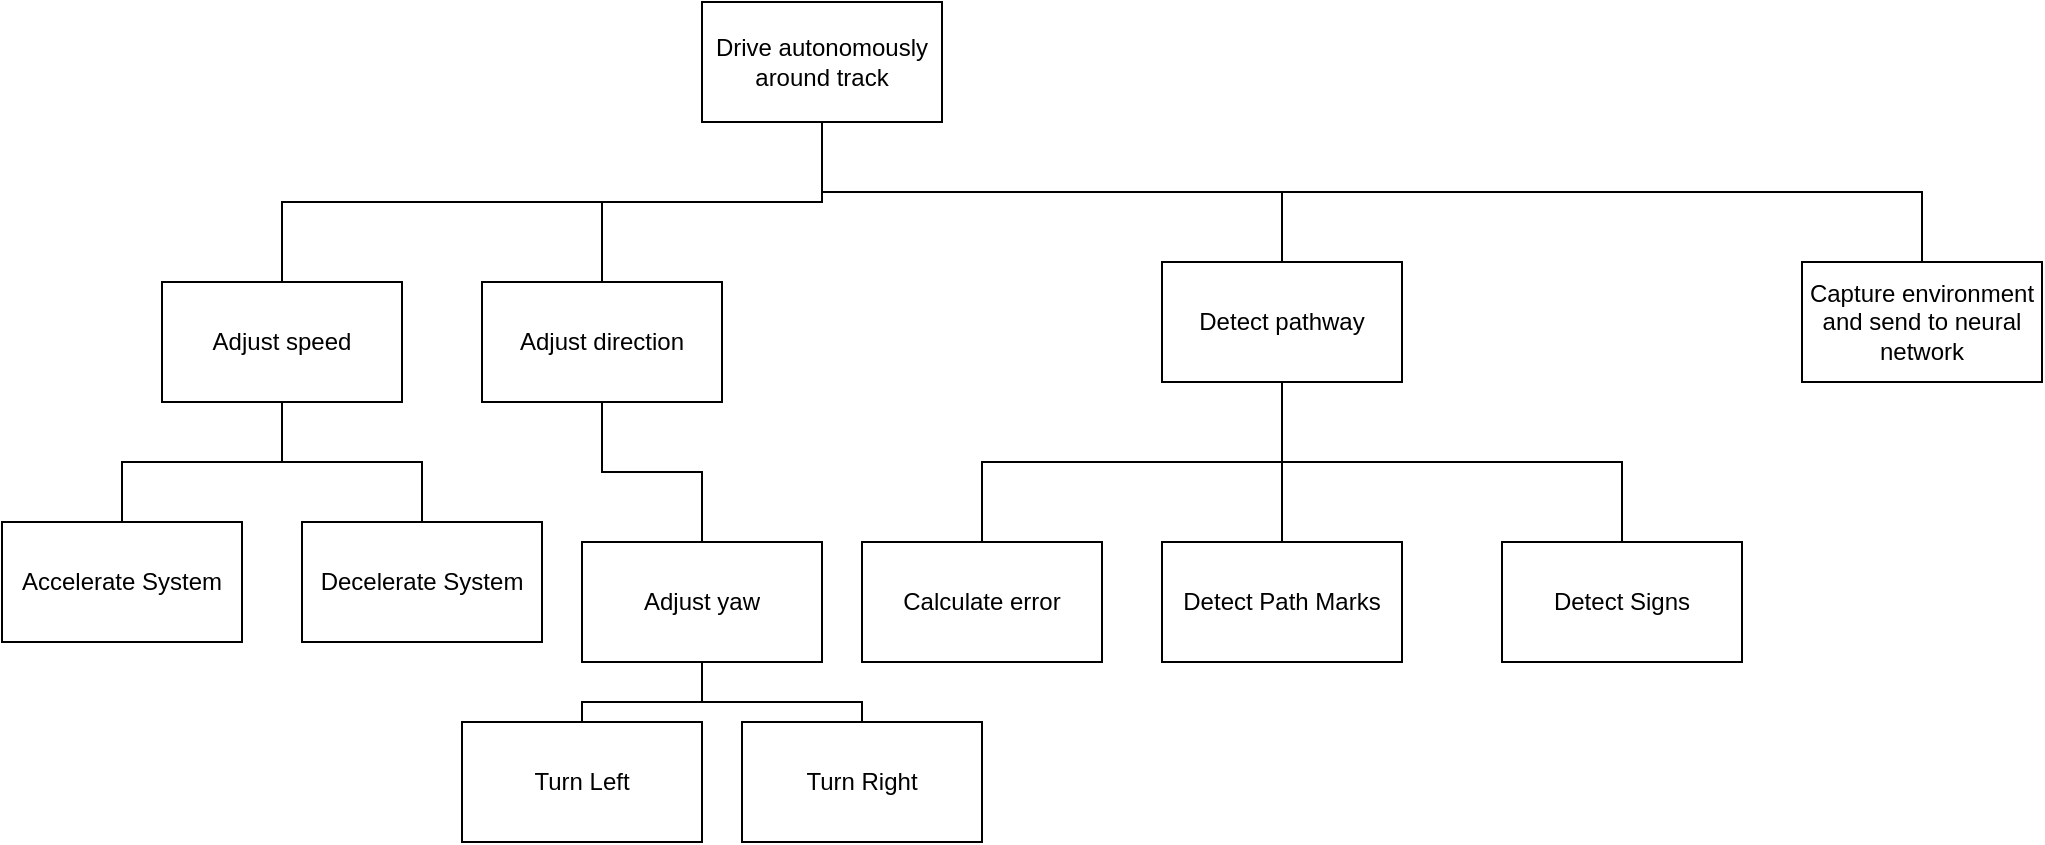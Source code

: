 <mxfile version="24.5.2" type="onedrive" pages="2">
  <diagram name="Page-1" id="yOjazoSfogfrIIz3KezM">
    <mxGraphModel grid="1" page="1" gridSize="10" guides="1" tooltips="1" connect="1" arrows="1" fold="1" pageScale="1" pageWidth="850" pageHeight="1100" math="0" shadow="0">
      <root>
        <mxCell id="0" />
        <mxCell id="1" parent="0" />
        <mxCell id="RYbtOqw0rct6TqHiUtXF-2" style="edgeStyle=orthogonalEdgeStyle;rounded=0;orthogonalLoop=1;jettySize=auto;html=1;endArrow=none;endFill=0;entryX=0.5;entryY=0;entryDx=0;entryDy=0;exitX=0.5;exitY=1;exitDx=0;exitDy=0;" edge="1" parent="1" source="RYbtOqw0rct6TqHiUtXF-1" target="RYbtOqw0rct6TqHiUtXF-5">
          <mxGeometry relative="1" as="geometry">
            <mxPoint x="440" y="360" as="targetPoint" />
          </mxGeometry>
        </mxCell>
        <mxCell id="RYbtOqw0rct6TqHiUtXF-6" style="edgeStyle=orthogonalEdgeStyle;rounded=0;orthogonalLoop=1;jettySize=auto;html=1;endArrow=none;endFill=0;entryX=0.5;entryY=0;entryDx=0;entryDy=0;" edge="1" parent="1" target="RYbtOqw0rct6TqHiUtXF-7">
          <mxGeometry relative="1" as="geometry">
            <mxPoint x="330" y="380" as="targetPoint" />
            <mxPoint x="410" y="290" as="sourcePoint" />
            <Array as="points">
              <mxPoint x="410" y="330" />
              <mxPoint x="300" y="330" />
            </Array>
          </mxGeometry>
        </mxCell>
        <mxCell id="RYbtOqw0rct6TqHiUtXF-10" style="edgeStyle=orthogonalEdgeStyle;rounded=0;orthogonalLoop=1;jettySize=auto;html=1;exitX=0.5;exitY=1;exitDx=0;exitDy=0;endArrow=none;endFill=0;entryX=0.5;entryY=0;entryDx=0;entryDy=0;" edge="1" parent="1" source="RYbtOqw0rct6TqHiUtXF-1" target="RYbtOqw0rct6TqHiUtXF-11">
          <mxGeometry relative="1" as="geometry">
            <mxPoint x="170" y="410" as="targetPoint" />
            <Array as="points">
              <mxPoint x="410" y="330" />
              <mxPoint x="140" y="330" />
            </Array>
          </mxGeometry>
        </mxCell>
        <mxCell id="RYbtOqw0rct6TqHiUtXF-15" style="edgeStyle=orthogonalEdgeStyle;rounded=0;orthogonalLoop=1;jettySize=auto;html=1;entryX=0.5;entryY=0;entryDx=0;entryDy=0;exitX=0.5;exitY=1;exitDx=0;exitDy=0;endArrow=none;endFill=0;" edge="1" parent="1" source="RYbtOqw0rct6TqHiUtXF-1" target="RYbtOqw0rct6TqHiUtXF-14">
          <mxGeometry relative="1" as="geometry" />
        </mxCell>
        <mxCell id="RYbtOqw0rct6TqHiUtXF-1" value="&lt;font&gt;Drive autonomously around track&lt;/font&gt;" style="rounded=0;whiteSpace=wrap;html=1;gradientColor=none;fillColor=#FFFFFF;fontColor=default;" vertex="1" parent="1">
          <mxGeometry x="350" y="230" width="120" height="60" as="geometry" />
        </mxCell>
        <mxCell id="ootpbM8f7qRdhqK0p26d-5" style="edgeStyle=orthogonalEdgeStyle;rounded=0;orthogonalLoop=1;jettySize=auto;html=1;entryX=0.5;entryY=0;entryDx=0;entryDy=0;endArrow=none;endFill=0;exitX=0.5;exitY=1;exitDx=0;exitDy=0;" edge="1" parent="1" source="RYbtOqw0rct6TqHiUtXF-5" target="ootpbM8f7qRdhqK0p26d-6">
          <mxGeometry relative="1" as="geometry">
            <mxPoint x="450" y="500" as="targetPoint" />
          </mxGeometry>
        </mxCell>
        <mxCell id="9-ESPfPtZCw7qNRBRGGz-1" style="edgeStyle=orthogonalEdgeStyle;rounded=0;orthogonalLoop=1;jettySize=auto;html=1;exitX=0.5;exitY=1;exitDx=0;exitDy=0;entryX=0.5;entryY=0;entryDx=0;entryDy=0;endArrow=none;endFill=0;" edge="1" parent="1" source="RYbtOqw0rct6TqHiUtXF-5" target="9-ESPfPtZCw7qNRBRGGz-2">
          <mxGeometry relative="1" as="geometry">
            <mxPoint x="600" y="530" as="targetPoint" />
          </mxGeometry>
        </mxCell>
        <mxCell id="9-ESPfPtZCw7qNRBRGGz-3" style="edgeStyle=orthogonalEdgeStyle;rounded=0;orthogonalLoop=1;jettySize=auto;html=1;entryX=0.5;entryY=0;entryDx=0;entryDy=0;endArrow=none;endFill=0;exitX=0.5;exitY=1;exitDx=0;exitDy=0;" edge="1" parent="1" source="RYbtOqw0rct6TqHiUtXF-5" target="9-ESPfPtZCw7qNRBRGGz-4">
          <mxGeometry relative="1" as="geometry">
            <mxPoint x="740" y="510" as="targetPoint" />
            <mxPoint x="510" y="430" as="sourcePoint" />
            <Array as="points">
              <mxPoint x="640" y="460" />
              <mxPoint x="810" y="460" />
            </Array>
          </mxGeometry>
        </mxCell>
        <mxCell id="RYbtOqw0rct6TqHiUtXF-5" value="&lt;font&gt;Detect pathway&lt;/font&gt;" style="rounded=0;whiteSpace=wrap;html=1;gradientColor=none;fillColor=#FFFFFF;fontColor=default;" vertex="1" parent="1">
          <mxGeometry x="580" y="360" width="120" height="60" as="geometry" />
        </mxCell>
        <mxCell id="ootpbM8f7qRdhqK0p26d-3" style="edgeStyle=orthogonalEdgeStyle;rounded=0;orthogonalLoop=1;jettySize=auto;html=1;entryX=0.5;entryY=0;entryDx=0;entryDy=0;endArrow=none;endFill=0;" edge="1" parent="1" source="RYbtOqw0rct6TqHiUtXF-7" target="ootpbM8f7qRdhqK0p26d-4">
          <mxGeometry relative="1" as="geometry">
            <mxPoint x="260" y="500" as="targetPoint" />
          </mxGeometry>
        </mxCell>
        <mxCell id="RYbtOqw0rct6TqHiUtXF-7" value="&lt;font&gt;Adjust direction&lt;/font&gt;" style="rounded=0;whiteSpace=wrap;html=1;gradientColor=none;fillColor=#FFFFFF;fontColor=default;" vertex="1" parent="1">
          <mxGeometry x="240" y="370" width="120" height="60" as="geometry" />
        </mxCell>
        <mxCell id="ootpbM8f7qRdhqK0p26d-2" style="edgeStyle=orthogonalEdgeStyle;rounded=0;orthogonalLoop=1;jettySize=auto;html=1;entryX=0.5;entryY=0;entryDx=0;entryDy=0;endArrow=none;endFill=0;" edge="1" parent="1" source="RYbtOqw0rct6TqHiUtXF-11" target="ootpbM8f7qRdhqK0p26d-7">
          <mxGeometry relative="1" as="geometry">
            <mxPoint x="100" y="490" as="targetPoint" />
          </mxGeometry>
        </mxCell>
        <mxCell id="xP9OgpQZVpSEykdaAboz-1" style="edgeStyle=orthogonalEdgeStyle;rounded=0;orthogonalLoop=1;jettySize=auto;html=1;entryX=0.5;entryY=0;entryDx=0;entryDy=0;endArrow=none;endFill=0;" edge="1" parent="1" source="RYbtOqw0rct6TqHiUtXF-11" target="ootpbM8f7qRdhqK0p26d-8">
          <mxGeometry relative="1" as="geometry" />
        </mxCell>
        <mxCell id="RYbtOqw0rct6TqHiUtXF-11" value="&lt;font&gt;Adjust speed&lt;/font&gt;" style="rounded=0;whiteSpace=wrap;html=1;gradientColor=none;fillColor=#FFFFFF;fontColor=default;" vertex="1" parent="1">
          <mxGeometry x="80" y="370" width="120" height="60" as="geometry" />
        </mxCell>
        <mxCell id="RYbtOqw0rct6TqHiUtXF-14" value="&lt;font&gt;Capture environment and send to neural network&lt;/font&gt;" style="rounded=0;whiteSpace=wrap;html=1;gradientColor=none;fillColor=#FFFFFF;fontColor=default;" vertex="1" parent="1">
          <mxGeometry x="900" y="360" width="120" height="60" as="geometry" />
        </mxCell>
        <mxCell id="ootpbM8f7qRdhqK0p26d-4" value="Adjust yaw" style="rounded=0;whiteSpace=wrap;html=1;gradientColor=none;fillColor=#FFFFFF;fontColor=default;" vertex="1" parent="1">
          <mxGeometry x="290" y="500" width="120" height="60" as="geometry" />
        </mxCell>
        <mxCell id="ootpbM8f7qRdhqK0p26d-6" value="Calculate error" style="rounded=0;whiteSpace=wrap;html=1;gradientColor=none;fillColor=#FFFFFF;fontColor=default;" vertex="1" parent="1">
          <mxGeometry x="430" y="500" width="120" height="60" as="geometry" />
        </mxCell>
        <mxCell id="ootpbM8f7qRdhqK0p26d-7" value="&lt;font&gt;Accelerate System&lt;/font&gt;" style="rounded=0;whiteSpace=wrap;html=1;gradientColor=none;fillColor=#FFFFFF;fontColor=default;" vertex="1" parent="1">
          <mxGeometry y="490" width="120" height="60" as="geometry" />
        </mxCell>
        <mxCell id="ootpbM8f7qRdhqK0p26d-8" value="&lt;font&gt;Decelerate System&lt;/font&gt;" style="rounded=0;whiteSpace=wrap;html=1;gradientColor=none;fillColor=#FFFFFF;fontColor=default;" vertex="1" parent="1">
          <mxGeometry x="150" y="490" width="120" height="60" as="geometry" />
        </mxCell>
        <mxCell id="9-ESPfPtZCw7qNRBRGGz-2" value="Detect Path Marks" style="rounded=0;whiteSpace=wrap;html=1;gradientColor=none;fillColor=#FFFFFF;fontColor=default;" vertex="1" parent="1">
          <mxGeometry x="580" y="500" width="120" height="60" as="geometry" />
        </mxCell>
        <mxCell id="9-ESPfPtZCw7qNRBRGGz-4" value="Detect Signs" style="rounded=0;whiteSpace=wrap;html=1;gradientColor=none;fillColor=#FFFFFF;fontColor=default;" vertex="1" parent="1">
          <mxGeometry x="750" y="500" width="120" height="60" as="geometry" />
        </mxCell>
        <mxCell id="9-ESPfPtZCw7qNRBRGGz-5" value="Turn Left" style="rounded=0;whiteSpace=wrap;html=1;gradientColor=none;fillColor=#FFFFFF;fontColor=default;" vertex="1" parent="1">
          <mxGeometry x="230" y="590" width="120" height="60" as="geometry" />
        </mxCell>
        <mxCell id="9-ESPfPtZCw7qNRBRGGz-6" value="Turn Right" style="rounded=0;whiteSpace=wrap;html=1;gradientColor=none;fillColor=#FFFFFF;fontColor=default;" vertex="1" parent="1">
          <mxGeometry x="370" y="590" width="120" height="60" as="geometry" />
        </mxCell>
        <mxCell id="9-ESPfPtZCw7qNRBRGGz-7" value="" style="endArrow=none;html=1;rounded=0;exitX=0.5;exitY=0;exitDx=0;exitDy=0;entryX=0.5;entryY=1;entryDx=0;entryDy=0;" edge="1" parent="1" source="9-ESPfPtZCw7qNRBRGGz-5" target="ootpbM8f7qRdhqK0p26d-4">
          <mxGeometry width="50" height="50" relative="1" as="geometry">
            <mxPoint x="260" y="510" as="sourcePoint" />
            <mxPoint x="310" y="460" as="targetPoint" />
            <Array as="points">
              <mxPoint x="290" y="580" />
              <mxPoint x="350" y="580" />
            </Array>
          </mxGeometry>
        </mxCell>
        <mxCell id="9-ESPfPtZCw7qNRBRGGz-8" value="" style="endArrow=none;html=1;rounded=0;entryX=0.5;entryY=0;entryDx=0;entryDy=0;exitX=0.5;exitY=1;exitDx=0;exitDy=0;" edge="1" parent="1" source="ootpbM8f7qRdhqK0p26d-4" target="9-ESPfPtZCw7qNRBRGGz-6">
          <mxGeometry width="50" height="50" relative="1" as="geometry">
            <mxPoint x="260" y="510" as="sourcePoint" />
            <mxPoint x="310" y="460" as="targetPoint" />
            <Array as="points">
              <mxPoint x="350" y="580" />
              <mxPoint x="430" y="580" />
            </Array>
          </mxGeometry>
        </mxCell>
      </root>
    </mxGraphModel>
  </diagram>
  <diagram id="rNaQ1_6pDoTf_KpYpc9o" name="Page-2">
    <mxGraphModel grid="1" page="1" gridSize="10" guides="1" tooltips="1" connect="1" arrows="1" fold="1" pageScale="1" pageWidth="850" pageHeight="1100" math="0" shadow="0">
      <root>
        <mxCell id="0" />
        <mxCell id="1" parent="0" />
        <mxCell id="hwbGSWwc1O4ku9p4u5Fw-1" style="edgeStyle=orthogonalEdgeStyle;rounded=0;orthogonalLoop=1;jettySize=auto;html=1;endArrow=none;endFill=0;entryX=0.5;entryY=0;entryDx=0;entryDy=0;exitX=0.5;exitY=1;exitDx=0;exitDy=0;" edge="1" parent="1" source="hwbGSWwc1O4ku9p4u5Fw-5" target="hwbGSWwc1O4ku9p4u5Fw-6">
          <mxGeometry relative="1" as="geometry">
            <mxPoint x="440" y="360" as="targetPoint" />
          </mxGeometry>
        </mxCell>
        <mxCell id="hwbGSWwc1O4ku9p4u5Fw-2" style="edgeStyle=orthogonalEdgeStyle;rounded=0;orthogonalLoop=1;jettySize=auto;html=1;endArrow=none;endFill=0;entryX=0.5;entryY=0;entryDx=0;entryDy=0;" edge="1" parent="1" target="hwbGSWwc1O4ku9p4u5Fw-7">
          <mxGeometry relative="1" as="geometry">
            <mxPoint x="330" y="380" as="targetPoint" />
            <mxPoint x="410" y="290" as="sourcePoint" />
            <Array as="points">
              <mxPoint x="410" y="330" />
              <mxPoint x="300" y="330" />
            </Array>
          </mxGeometry>
        </mxCell>
        <mxCell id="hwbGSWwc1O4ku9p4u5Fw-3" style="edgeStyle=orthogonalEdgeStyle;rounded=0;orthogonalLoop=1;jettySize=auto;html=1;exitX=0.5;exitY=1;exitDx=0;exitDy=0;endArrow=none;endFill=0;entryX=0.5;entryY=0;entryDx=0;entryDy=0;" edge="1" parent="1" source="hwbGSWwc1O4ku9p4u5Fw-5" target="hwbGSWwc1O4ku9p4u5Fw-8">
          <mxGeometry relative="1" as="geometry">
            <mxPoint x="170" y="410" as="targetPoint" />
            <Array as="points">
              <mxPoint x="410" y="330" />
              <mxPoint x="140" y="330" />
            </Array>
          </mxGeometry>
        </mxCell>
        <mxCell id="hwbGSWwc1O4ku9p4u5Fw-5" value="&lt;font&gt;Maintain Crops and Eliminate Weeds&lt;/font&gt;" style="rounded=0;whiteSpace=wrap;html=1;gradientColor=none;fillColor=#FFFFFF;fontColor=#000000;" vertex="1" parent="1">
          <mxGeometry x="350" y="230" width="120" height="60" as="geometry" />
        </mxCell>
        <mxCell id="egc_PoiGtmvKWFvHuYxd-4" style="edgeStyle=orthogonalEdgeStyle;rounded=0;orthogonalLoop=1;jettySize=auto;html=1;entryX=0.5;entryY=0;entryDx=0;entryDy=0;endArrow=none;endFill=0;" edge="1" parent="1" source="hwbGSWwc1O4ku9p4u5Fw-6" target="egc_PoiGtmvKWFvHuYxd-5">
          <mxGeometry relative="1" as="geometry">
            <mxPoint x="410" y="560" as="targetPoint" />
            <Array as="points">
              <mxPoint x="650" y="500" />
              <mxPoint x="570" y="500" />
            </Array>
          </mxGeometry>
        </mxCell>
        <mxCell id="egc_PoiGtmvKWFvHuYxd-10" style="edgeStyle=orthogonalEdgeStyle;rounded=0;orthogonalLoop=1;jettySize=auto;html=1;entryX=0.5;entryY=0;entryDx=0;entryDy=0;endArrow=none;endFill=0;" edge="1" parent="1" source="hwbGSWwc1O4ku9p4u5Fw-6" target="egc_PoiGtmvKWFvHuYxd-2">
          <mxGeometry relative="1" as="geometry">
            <Array as="points">
              <mxPoint x="650" y="500" />
              <mxPoint x="750" y="500" />
            </Array>
          </mxGeometry>
        </mxCell>
        <mxCell id="hwbGSWwc1O4ku9p4u5Fw-6" value="&lt;font&gt;Protect Crops&lt;/font&gt;" style="rounded=0;whiteSpace=wrap;html=1;gradientColor=none;fillColor=#FFFFFF;fontColor=#000000;" vertex="1" parent="1">
          <mxGeometry x="590" y="370" width="120" height="60" as="geometry" />
        </mxCell>
        <mxCell id="egc_PoiGtmvKWFvHuYxd-6" style="edgeStyle=orthogonalEdgeStyle;rounded=0;orthogonalLoop=1;jettySize=auto;html=1;exitX=0.5;exitY=1;exitDx=0;exitDy=0;entryX=0.5;entryY=0;entryDx=0;entryDy=0;endArrow=none;endFill=0;" edge="1" parent="1" source="hwbGSWwc1O4ku9p4u5Fw-7" target="egc_PoiGtmvKWFvHuYxd-7">
          <mxGeometry relative="1" as="geometry">
            <mxPoint x="220" y="550" as="targetPoint" />
            <Array as="points">
              <mxPoint x="300" y="480" />
              <mxPoint x="200" y="480" />
            </Array>
          </mxGeometry>
        </mxCell>
        <mxCell id="egc_PoiGtmvKWFvHuYxd-8" style="edgeStyle=orthogonalEdgeStyle;rounded=0;orthogonalLoop=1;jettySize=auto;html=1;entryX=0.5;entryY=0;entryDx=0;entryDy=0;endArrow=none;endFill=0;" edge="1" parent="1" source="hwbGSWwc1O4ku9p4u5Fw-7" target="egc_PoiGtmvKWFvHuYxd-11">
          <mxGeometry relative="1" as="geometry">
            <mxPoint x="320" y="530" as="targetPoint" />
            <Array as="points">
              <mxPoint x="300" y="480" />
              <mxPoint x="350" y="480" />
            </Array>
          </mxGeometry>
        </mxCell>
        <mxCell id="hwbGSWwc1O4ku9p4u5Fw-7" value="Eliminate Weeds" style="rounded=0;whiteSpace=wrap;html=1;gradientColor=none;fillColor=#FFFFFF;fontColor=#000000;" vertex="1" parent="1">
          <mxGeometry x="240" y="370" width="120" height="60" as="geometry" />
        </mxCell>
        <mxCell id="hwbGSWwc1O4ku9p4u5Fw-8" value="&lt;font&gt;Identify state of plant&lt;/font&gt;" style="rounded=0;whiteSpace=wrap;html=1;gradientColor=none;fillColor=#FFFFFF;fontColor=#000000;" vertex="1" parent="1">
          <mxGeometry x="80" y="370" width="120" height="60" as="geometry" />
        </mxCell>
        <mxCell id="egc_PoiGtmvKWFvHuYxd-2" value="Spray Pesticide on Unhealthy Plants" style="rounded=0;whiteSpace=wrap;html=1;gradientColor=none;fillColor=#FFFFFF;fontColor=#000000;" vertex="1" parent="1">
          <mxGeometry x="690" y="530" width="120" height="60" as="geometry" />
        </mxCell>
        <mxCell id="egc_PoiGtmvKWFvHuYxd-5" value="Identify Healthy Plants" style="rounded=0;whiteSpace=wrap;html=1;gradientColor=none;fillColor=#FFFFFF;fontColor=#000000;" vertex="1" parent="1">
          <mxGeometry x="500" y="530" width="120" height="60" as="geometry" />
        </mxCell>
        <mxCell id="egc_PoiGtmvKWFvHuYxd-7" value="Spray Weeds with Eliminator Product" style="rounded=0;whiteSpace=wrap;html=1;gradientColor=none;fillColor=#FFFFFF;fontColor=#000000;" vertex="1" parent="1">
          <mxGeometry x="140" y="530" width="120" height="60" as="geometry" />
        </mxCell>
        <mxCell id="egc_PoiGtmvKWFvHuYxd-11" value="Identify Weeds" style="rounded=0;whiteSpace=wrap;html=1;gradientColor=none;fillColor=#FFFFFF;fontColor=#000000;" vertex="1" parent="1">
          <mxGeometry x="290" y="530" width="120" height="60" as="geometry" />
        </mxCell>
      </root>
    </mxGraphModel>
  </diagram>
</mxfile>
